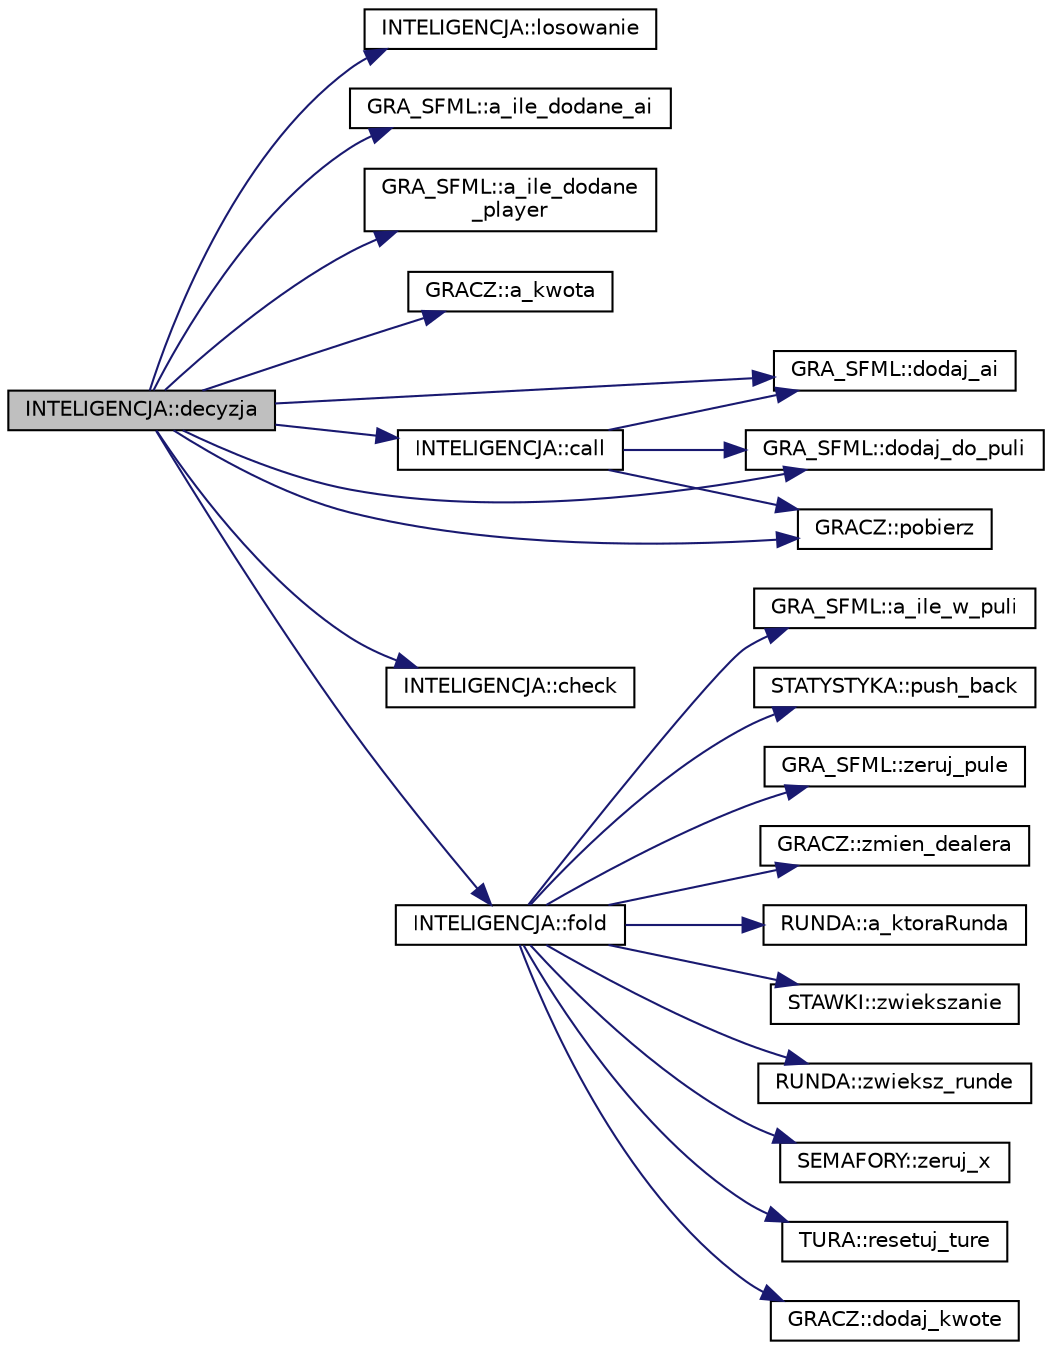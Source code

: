 digraph "INTELIGENCJA::decyzja"
{
  edge [fontname="Helvetica",fontsize="10",labelfontname="Helvetica",labelfontsize="10"];
  node [fontname="Helvetica",fontsize="10",shape=record];
  rankdir="LR";
  Node25 [label="INTELIGENCJA::decyzja",height=0.2,width=0.4,color="black", fillcolor="grey75", style="filled", fontcolor="black"];
  Node25 -> Node26 [color="midnightblue",fontsize="10",style="solid",fontname="Helvetica"];
  Node26 [label="INTELIGENCJA::losowanie",height=0.2,width=0.4,color="black", fillcolor="white", style="filled",URL="$class_i_n_t_e_l_i_g_e_n_c_j_a.html#a8d944a96dabb396f7e0340766651e070"];
  Node25 -> Node27 [color="midnightblue",fontsize="10",style="solid",fontname="Helvetica"];
  Node27 [label="GRA_SFML::a_ile_dodane_ai",height=0.2,width=0.4,color="black", fillcolor="white", style="filled",URL="$class_g_r_a___s_f_m_l.html#aeaed955d837f783fe0792c28af1a5a37"];
  Node25 -> Node28 [color="midnightblue",fontsize="10",style="solid",fontname="Helvetica"];
  Node28 [label="GRA_SFML::a_ile_dodane\l_player",height=0.2,width=0.4,color="black", fillcolor="white", style="filled",URL="$class_g_r_a___s_f_m_l.html#a93f84b7a517afefa10524f0b9592d027"];
  Node25 -> Node29 [color="midnightblue",fontsize="10",style="solid",fontname="Helvetica"];
  Node29 [label="GRACZ::a_kwota",height=0.2,width=0.4,color="black", fillcolor="white", style="filled",URL="$class_g_r_a_c_z.html#a0e57ea7056fbb5021feccd4122ce1911"];
  Node25 -> Node30 [color="midnightblue",fontsize="10",style="solid",fontname="Helvetica"];
  Node30 [label="GRA_SFML::dodaj_ai",height=0.2,width=0.4,color="black", fillcolor="white", style="filled",URL="$class_g_r_a___s_f_m_l.html#a2f56c40f3bc52036c386e327d0166d51"];
  Node25 -> Node31 [color="midnightblue",fontsize="10",style="solid",fontname="Helvetica"];
  Node31 [label="GRA_SFML::dodaj_do_puli",height=0.2,width=0.4,color="black", fillcolor="white", style="filled",URL="$class_g_r_a___s_f_m_l.html#a7a832fa932ee8fec61a5224ff228f70c"];
  Node25 -> Node32 [color="midnightblue",fontsize="10",style="solid",fontname="Helvetica"];
  Node32 [label="GRACZ::pobierz",height=0.2,width=0.4,color="black", fillcolor="white", style="filled",URL="$class_g_r_a_c_z.html#a38283523dbd9776caa016ead3a61e7b2"];
  Node25 -> Node33 [color="midnightblue",fontsize="10",style="solid",fontname="Helvetica"];
  Node33 [label="INTELIGENCJA::call",height=0.2,width=0.4,color="black", fillcolor="white", style="filled",URL="$class_i_n_t_e_l_i_g_e_n_c_j_a.html#a7758b5167f40d1c49e0f83074abf8007"];
  Node33 -> Node30 [color="midnightblue",fontsize="10",style="solid",fontname="Helvetica"];
  Node33 -> Node31 [color="midnightblue",fontsize="10",style="solid",fontname="Helvetica"];
  Node33 -> Node32 [color="midnightblue",fontsize="10",style="solid",fontname="Helvetica"];
  Node25 -> Node34 [color="midnightblue",fontsize="10",style="solid",fontname="Helvetica"];
  Node34 [label="INTELIGENCJA::check",height=0.2,width=0.4,color="black", fillcolor="white", style="filled",URL="$class_i_n_t_e_l_i_g_e_n_c_j_a.html#a44a8ec365865bb476feebdeda3c8cfb0"];
  Node25 -> Node35 [color="midnightblue",fontsize="10",style="solid",fontname="Helvetica"];
  Node35 [label="INTELIGENCJA::fold",height=0.2,width=0.4,color="black", fillcolor="white", style="filled",URL="$class_i_n_t_e_l_i_g_e_n_c_j_a.html#ad9dc326b5379c3b944df274075aa1e70"];
  Node35 -> Node36 [color="midnightblue",fontsize="10",style="solid",fontname="Helvetica"];
  Node36 [label="GRACZ::dodaj_kwote",height=0.2,width=0.4,color="black", fillcolor="white", style="filled",URL="$class_g_r_a_c_z.html#a68a372afcda4018cc57ffc279bbf47e3"];
  Node35 -> Node37 [color="midnightblue",fontsize="10",style="solid",fontname="Helvetica"];
  Node37 [label="GRA_SFML::a_ile_w_puli",height=0.2,width=0.4,color="black", fillcolor="white", style="filled",URL="$class_g_r_a___s_f_m_l.html#a9a2d61da0dd78aff17f387b6955f8a59"];
  Node35 -> Node38 [color="midnightblue",fontsize="10",style="solid",fontname="Helvetica"];
  Node38 [label="STATYSTYKA::push_back",height=0.2,width=0.4,color="black", fillcolor="white", style="filled",URL="$class_s_t_a_t_y_s_t_y_k_a.html#af9fcd1cf726f66e69a4ccf8820c2398c"];
  Node35 -> Node39 [color="midnightblue",fontsize="10",style="solid",fontname="Helvetica"];
  Node39 [label="GRA_SFML::zeruj_pule",height=0.2,width=0.4,color="black", fillcolor="white", style="filled",URL="$class_g_r_a___s_f_m_l.html#afb3615778c794fe2eb4b2af3b2637a9a"];
  Node35 -> Node40 [color="midnightblue",fontsize="10",style="solid",fontname="Helvetica"];
  Node40 [label="GRACZ::zmien_dealera",height=0.2,width=0.4,color="black", fillcolor="white", style="filled",URL="$class_g_r_a_c_z.html#a46ea06222461e088f273b60c134478e8"];
  Node35 -> Node41 [color="midnightblue",fontsize="10",style="solid",fontname="Helvetica"];
  Node41 [label="RUNDA::a_ktoraRunda",height=0.2,width=0.4,color="black", fillcolor="white", style="filled",URL="$class_r_u_n_d_a.html#ae57de084fed0f9350b3e7740449e1672"];
  Node35 -> Node42 [color="midnightblue",fontsize="10",style="solid",fontname="Helvetica"];
  Node42 [label="STAWKI::zwiekszanie",height=0.2,width=0.4,color="black", fillcolor="white", style="filled",URL="$class_s_t_a_w_k_i.html#a8a763861b8a4ae04e1b7ce700951a92e"];
  Node35 -> Node43 [color="midnightblue",fontsize="10",style="solid",fontname="Helvetica"];
  Node43 [label="RUNDA::zwieksz_runde",height=0.2,width=0.4,color="black", fillcolor="white", style="filled",URL="$class_r_u_n_d_a.html#a8d3acd619429bcf98bf710bfbe6bd693"];
  Node35 -> Node44 [color="midnightblue",fontsize="10",style="solid",fontname="Helvetica"];
  Node44 [label="SEMAFORY::zeruj_x",height=0.2,width=0.4,color="black", fillcolor="white", style="filled",URL="$class_s_e_m_a_f_o_r_y.html#a5c9ca1d7eb72d6c1c120fd272ee57d3b"];
  Node35 -> Node45 [color="midnightblue",fontsize="10",style="solid",fontname="Helvetica"];
  Node45 [label="TURA::resetuj_ture",height=0.2,width=0.4,color="black", fillcolor="white", style="filled",URL="$class_t_u_r_a.html#abda750da7439593bf9a30da1b3c7f47c"];
}
